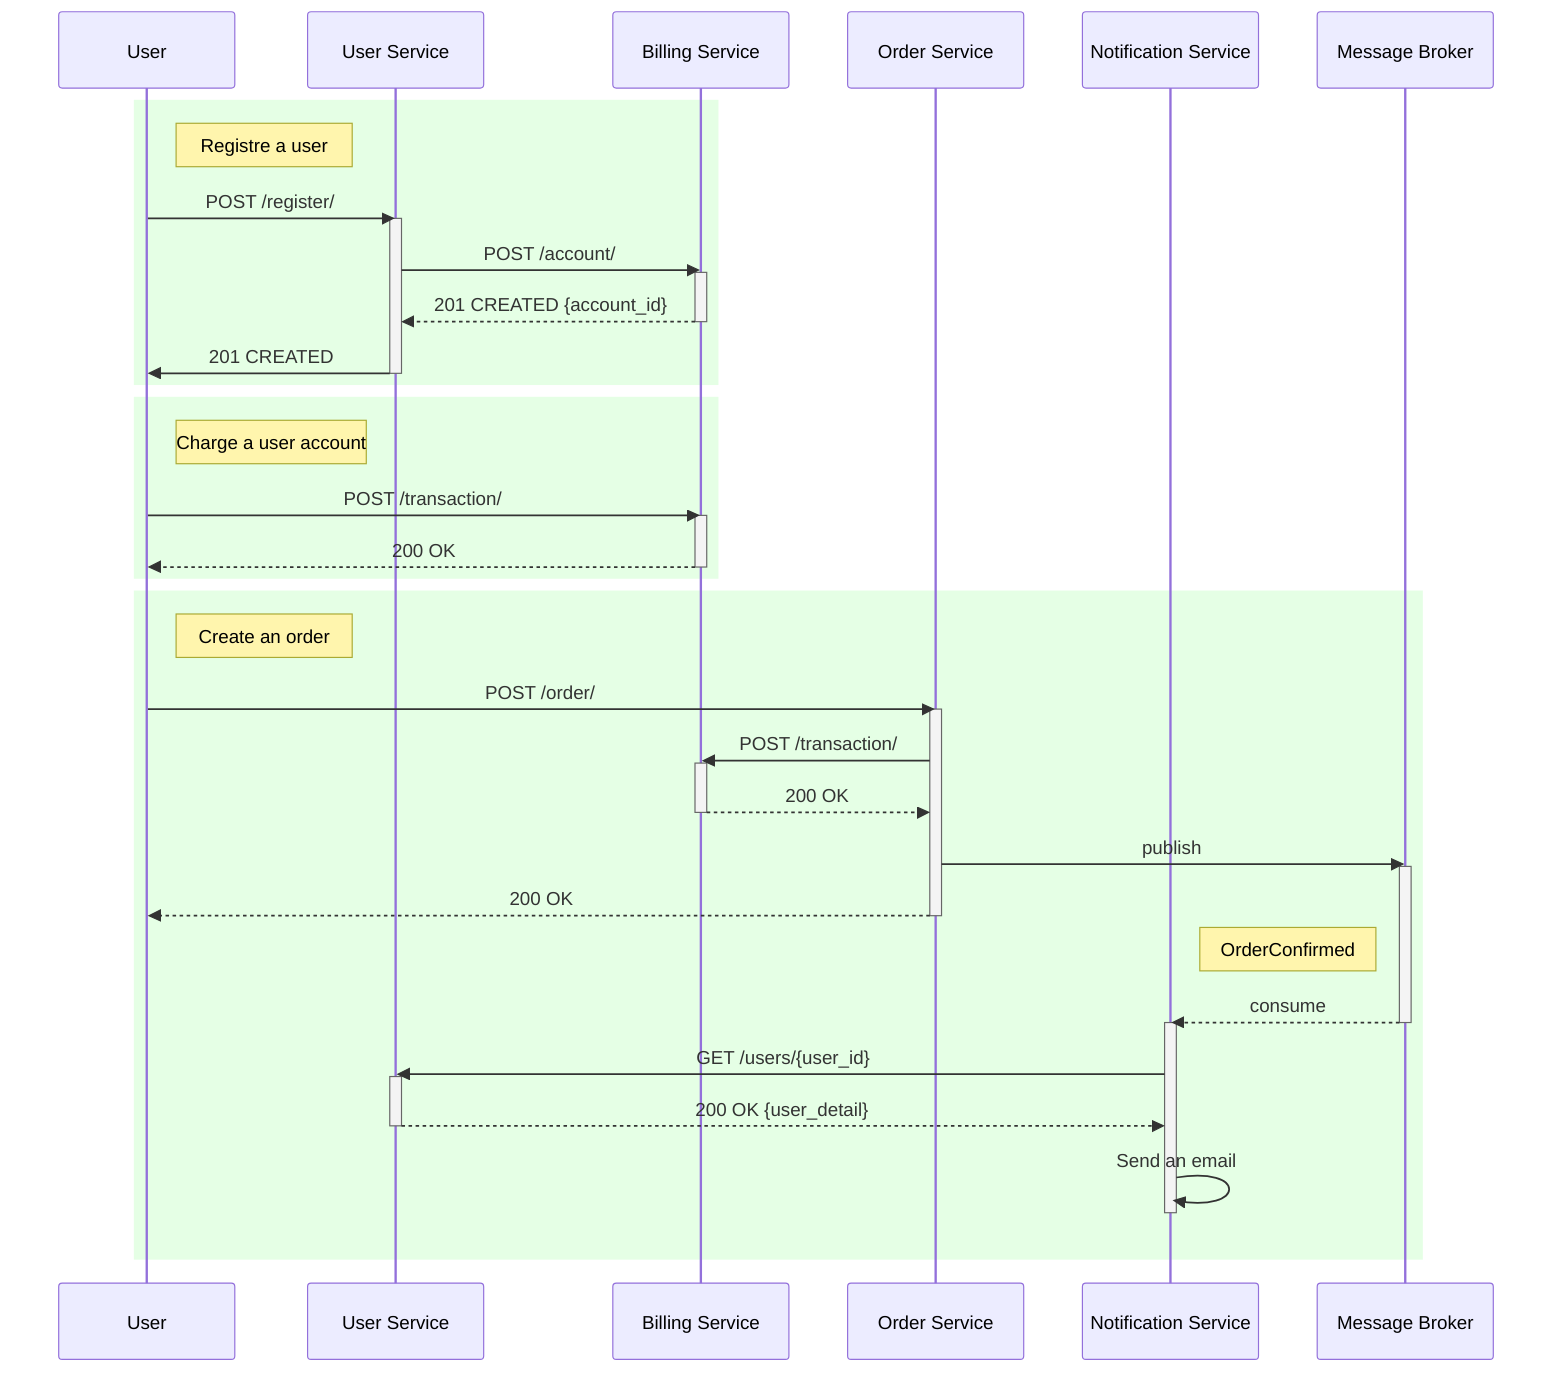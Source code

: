 sequenceDiagram
    participant User
    participant UserService as User Service
    participant BillingService as Billing Service
    participant OrderService as Order Service
    participant NotificationService as Notification Service
    participant MessageBroker as Message Broker

    rect rgba(0, 255, 0, .1)
        note right of User: Registre a user
        User ->> UserService: POST /register/

        activate UserService
            UserService ->> BillingService: POST /account/

            activate BillingService
                BillingService -->> UserService: 201 CREATED {account_id}
            deactivate BillingService

            UserService ->> User: 201 CREATED
        deactivate UserService
    end

    rect rgba(0, 255, 0, .1)
        note right of User: Charge a user account
        User ->> BillingService: POST /transaction/

        activate BillingService
            BillingService -->> User: 200 OK
        deactivate BillingService
    end

    rect rgba(0, 255, 0, .1)
        note right of User: Create an order
        User ->> OrderService: POST /order/
        activate OrderService
            OrderService ->> BillingService: POST /transaction/

            activate BillingService
                BillingService -->> OrderService: 200 OK
            deactivate BillingService

            OrderService ->> MessageBroker: publish
            activate MessageBroker

            OrderService -->> User: 200 OK
        deactivate OrderService

            note left of MessageBroker: OrderConfirmed
            MessageBroker -->> NotificationService: consume
        deactivate MessageBroker

        activate NotificationService
            NotificationService ->> UserService: GET /users/{user_id}

            activate UserService
                UserService -->> NotificationService: 200 OK {user_detail}
            deactivate UserService

            NotificationService ->> NotificationService: Send an email
        deactivate NotificationService
    end
